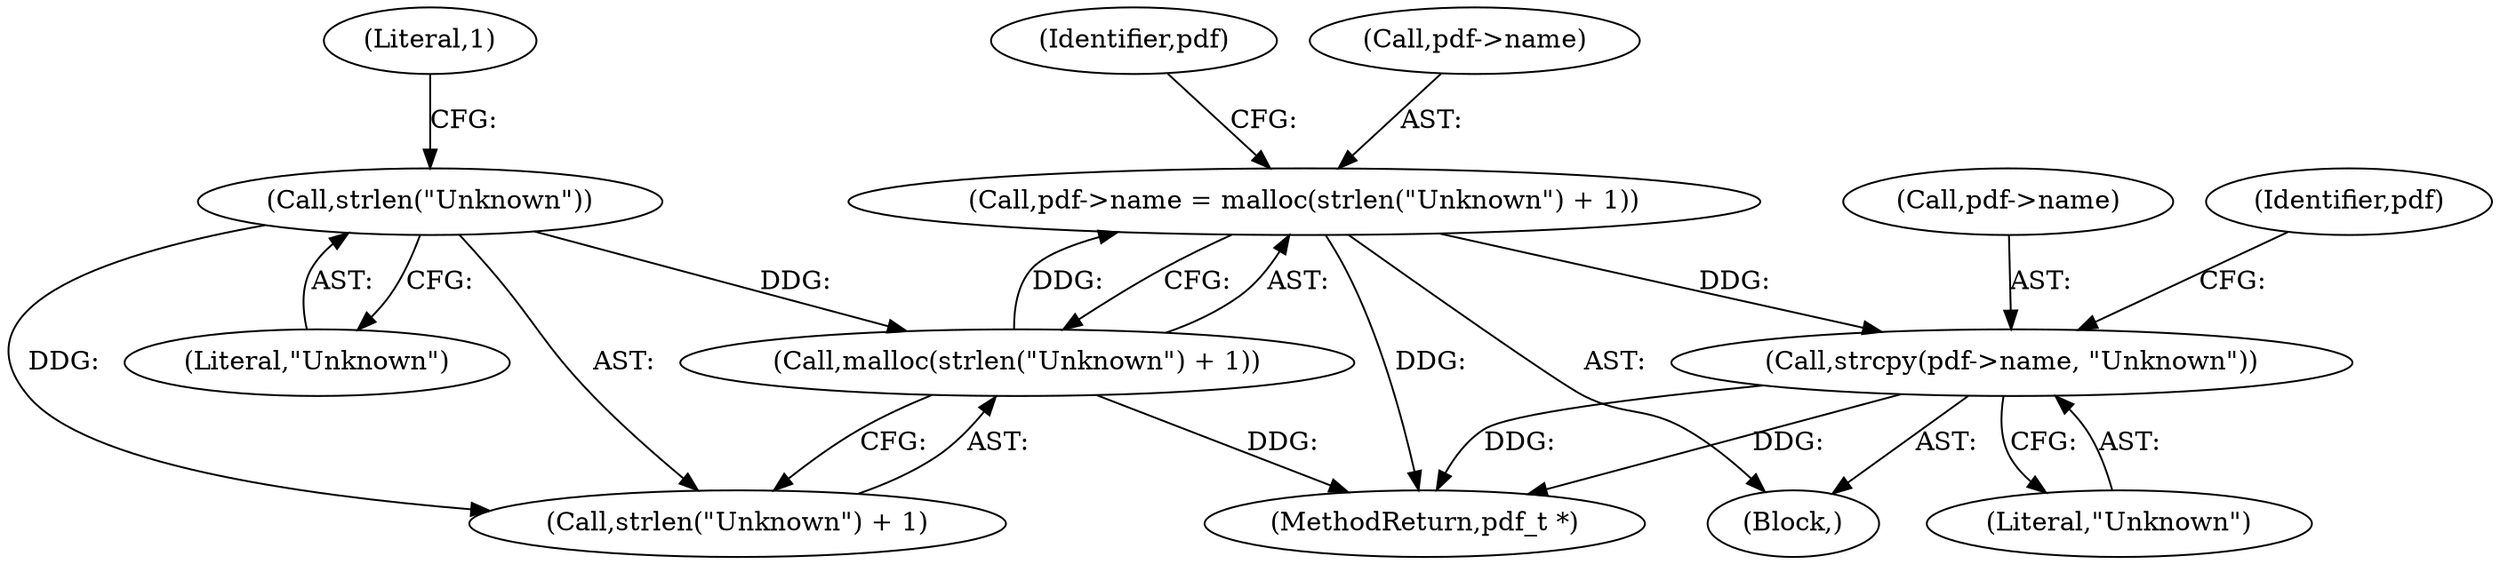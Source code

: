 digraph "1_pdfresurrect_0c4120fffa3dffe97b95c486a120eded82afe8a6_8@API" {
"1000144" [label="(Call,pdf->name = malloc(strlen(\"Unknown\") + 1))"];
"1000148" [label="(Call,malloc(strlen(\"Unknown\") + 1))"];
"1000150" [label="(Call,strlen(\"Unknown\"))"];
"1000153" [label="(Call,strcpy(pdf->name, \"Unknown\"))"];
"1000152" [label="(Literal,1)"];
"1000148" [label="(Call,malloc(strlen(\"Unknown\") + 1))"];
"1000154" [label="(Call,pdf->name)"];
"1000149" [label="(Call,strlen(\"Unknown\") + 1)"];
"1000155" [label="(Identifier,pdf)"];
"1000157" [label="(Literal,\"Unknown\")"];
"1000153" [label="(Call,strcpy(pdf->name, \"Unknown\"))"];
"1000143" [label="(Block,)"];
"1000144" [label="(Call,pdf->name = malloc(strlen(\"Unknown\") + 1))"];
"1000151" [label="(Literal,\"Unknown\")"];
"1000159" [label="(Identifier,pdf)"];
"1000160" [label="(MethodReturn,pdf_t *)"];
"1000145" [label="(Call,pdf->name)"];
"1000150" [label="(Call,strlen(\"Unknown\"))"];
"1000144" -> "1000143"  [label="AST: "];
"1000144" -> "1000148"  [label="CFG: "];
"1000145" -> "1000144"  [label="AST: "];
"1000148" -> "1000144"  [label="AST: "];
"1000155" -> "1000144"  [label="CFG: "];
"1000144" -> "1000160"  [label="DDG: "];
"1000148" -> "1000144"  [label="DDG: "];
"1000144" -> "1000153"  [label="DDG: "];
"1000148" -> "1000149"  [label="CFG: "];
"1000149" -> "1000148"  [label="AST: "];
"1000148" -> "1000160"  [label="DDG: "];
"1000150" -> "1000148"  [label="DDG: "];
"1000150" -> "1000149"  [label="AST: "];
"1000150" -> "1000151"  [label="CFG: "];
"1000151" -> "1000150"  [label="AST: "];
"1000152" -> "1000150"  [label="CFG: "];
"1000150" -> "1000149"  [label="DDG: "];
"1000153" -> "1000143"  [label="AST: "];
"1000153" -> "1000157"  [label="CFG: "];
"1000154" -> "1000153"  [label="AST: "];
"1000157" -> "1000153"  [label="AST: "];
"1000159" -> "1000153"  [label="CFG: "];
"1000153" -> "1000160"  [label="DDG: "];
"1000153" -> "1000160"  [label="DDG: "];
}
